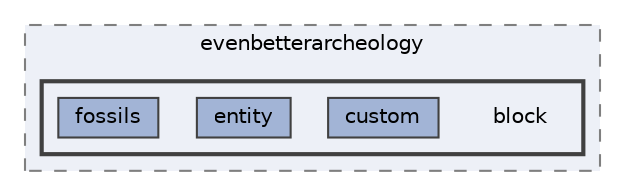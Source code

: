 digraph "block"
{
 // LATEX_PDF_SIZE
  bgcolor="transparent";
  edge [fontname=Helvetica,fontsize=10,labelfontname=Helvetica,labelfontsize=10];
  node [fontname=Helvetica,fontsize=10,shape=box,height=0.2,width=0.4];
  compound=true
  subgraph clusterdir_4459306ccf045a10653468607035c2c5 {
    graph [ bgcolor="#edf0f7", pencolor="grey50", label="evenbetterarcheology", fontname=Helvetica,fontsize=10 style="filled,dashed", URL="dir_4459306ccf045a10653468607035c2c5.html",tooltip=""]
  subgraph clusterdir_1738a2a0b38ad0c4c8a19b37b3593541 {
    graph [ bgcolor="#edf0f7", pencolor="grey25", label="", fontname=Helvetica,fontsize=10 style="filled,bold", URL="dir_1738a2a0b38ad0c4c8a19b37b3593541.html",tooltip=""]
    dir_1738a2a0b38ad0c4c8a19b37b3593541 [shape=plaintext, label="block"];
  dir_b872c794a4d4659fef47a88f62b21fa9 [label="custom", fillcolor="#a2b4d6", color="grey25", style="filled", URL="dir_b872c794a4d4659fef47a88f62b21fa9.html",tooltip=""];
  dir_fde015570a821e99333f43b405a28be3 [label="entity", fillcolor="#a2b4d6", color="grey25", style="filled", URL="dir_fde015570a821e99333f43b405a28be3.html",tooltip=""];
  dir_da3894296a7ddf3bbc6e167d98d32e0a [label="fossils", fillcolor="#a2b4d6", color="grey25", style="filled", URL="dir_da3894296a7ddf3bbc6e167d98d32e0a.html",tooltip=""];
  }
  }
}
